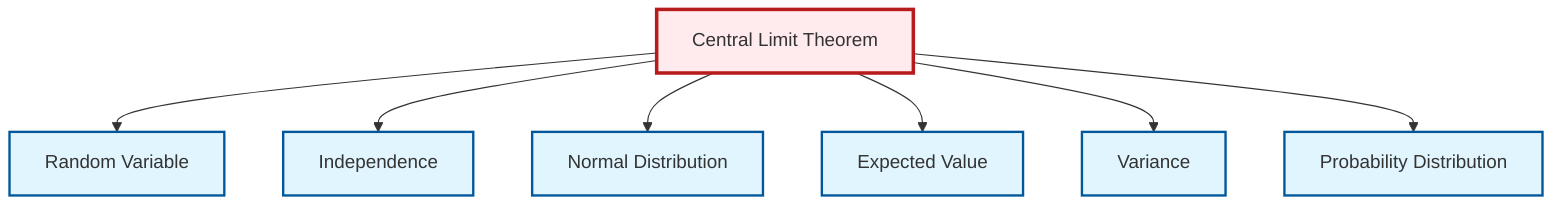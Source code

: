 graph TD
    classDef definition fill:#e1f5fe,stroke:#01579b,stroke-width:2px
    classDef theorem fill:#f3e5f5,stroke:#4a148c,stroke-width:2px
    classDef axiom fill:#fff3e0,stroke:#e65100,stroke-width:2px
    classDef example fill:#e8f5e9,stroke:#1b5e20,stroke-width:2px
    classDef current fill:#ffebee,stroke:#b71c1c,stroke-width:3px
    def-normal-distribution["Normal Distribution"]:::definition
    def-probability-distribution["Probability Distribution"]:::definition
    def-expectation["Expected Value"]:::definition
    def-independence["Independence"]:::definition
    thm-central-limit["Central Limit Theorem"]:::theorem
    def-variance["Variance"]:::definition
    def-random-variable["Random Variable"]:::definition
    thm-central-limit --> def-random-variable
    thm-central-limit --> def-independence
    thm-central-limit --> def-normal-distribution
    thm-central-limit --> def-expectation
    thm-central-limit --> def-variance
    thm-central-limit --> def-probability-distribution
    class thm-central-limit current